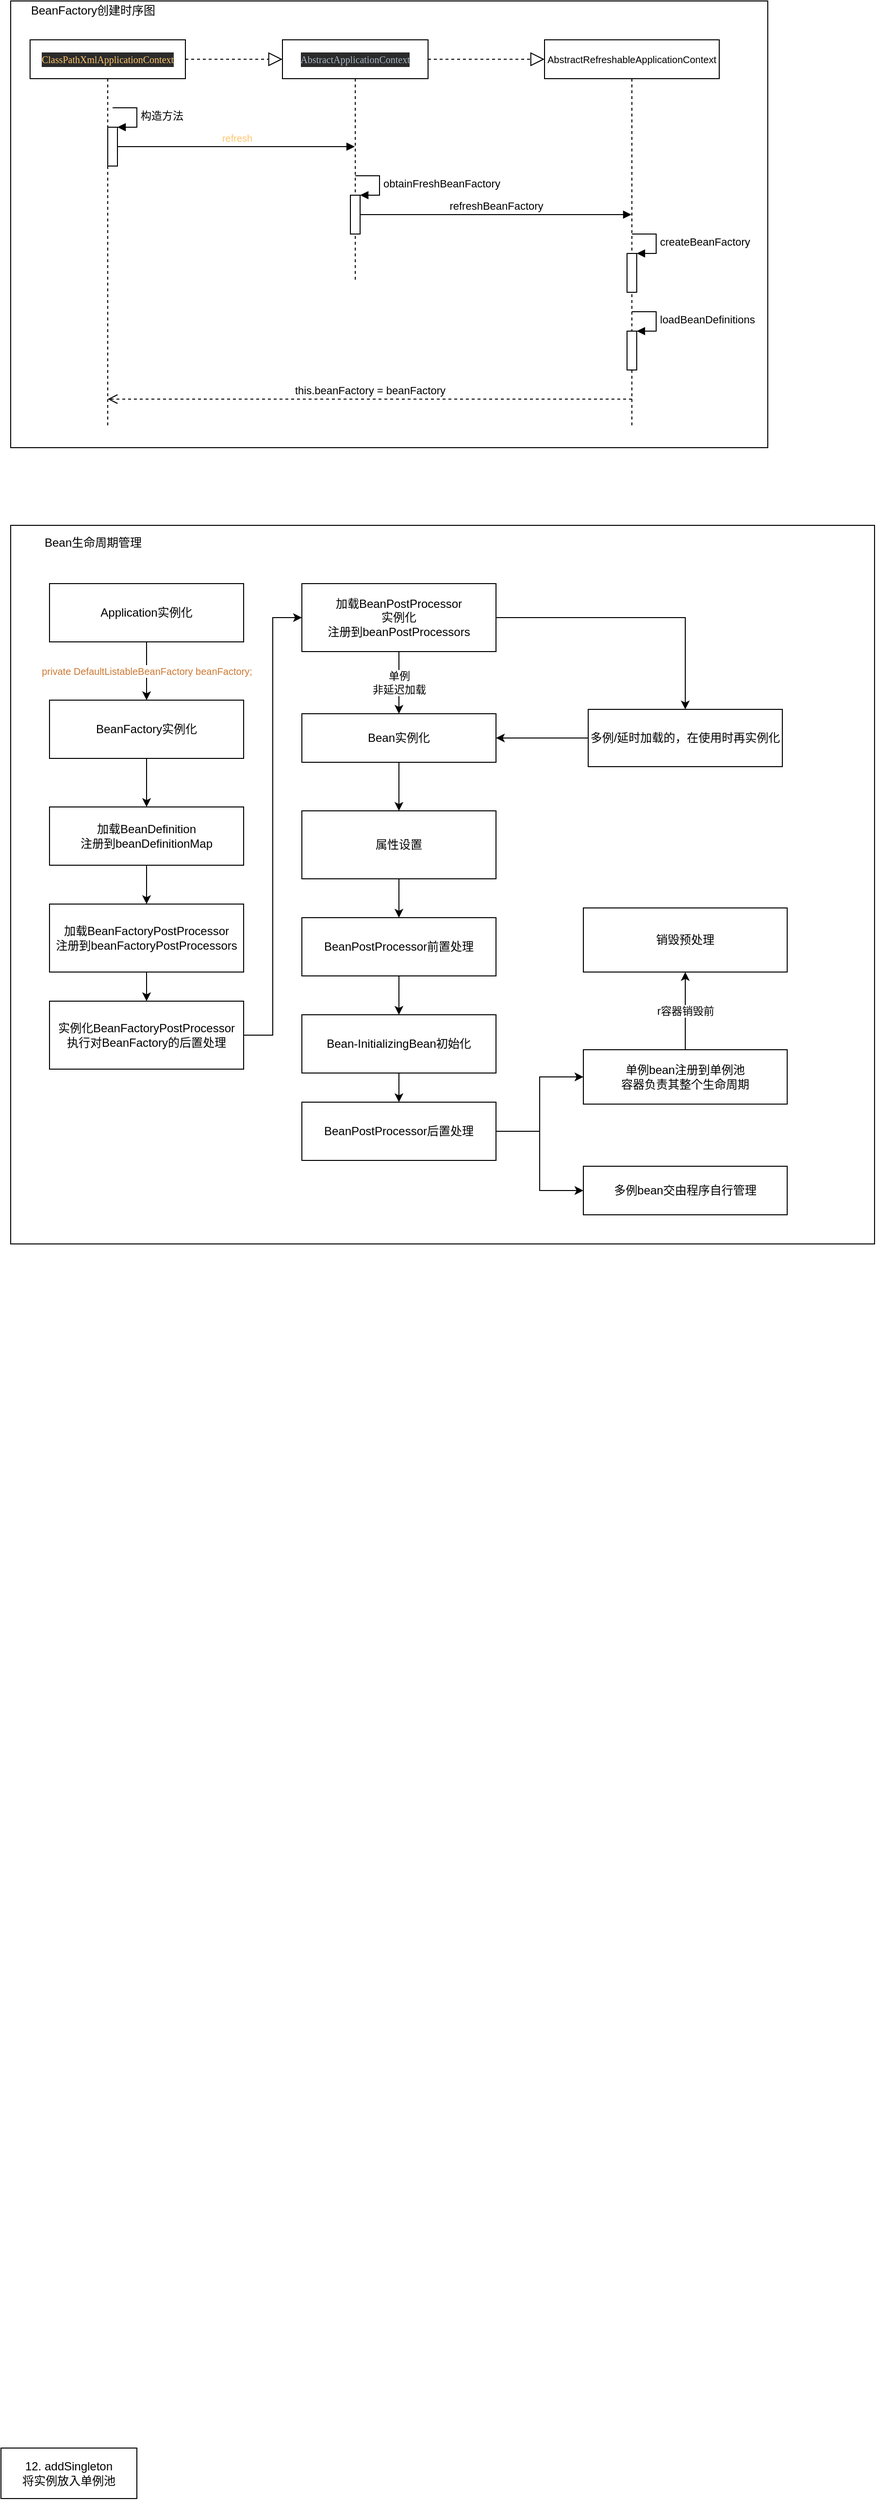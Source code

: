 <mxfile>
    <diagram id="_Zk7BVgbv5e1DSvM-_4k" name="Page-1">
        <mxGraphModel dx="2122" dy="790" grid="1" gridSize="10" guides="1" tooltips="1" connect="1" arrows="1" fold="1" page="1" pageScale="1" pageWidth="827" pageHeight="1169" math="0" shadow="0">
            <root>
                <mxCell id="0"/>
                <mxCell id="1" parent="0"/>
                <mxCell id="67" value="" style="rounded=0;whiteSpace=wrap;html=1;" vertex="1" parent="1">
                    <mxGeometry x="-810" y="560" width="890" height="740" as="geometry"/>
                </mxCell>
                <mxCell id="27" value="" style="rounded=0;whiteSpace=wrap;html=1;" vertex="1" parent="1">
                    <mxGeometry x="-810" y="20" width="780" height="460" as="geometry"/>
                </mxCell>
                <mxCell id="8" value="&lt;pre style=&quot;background-color: rgb(43 , 43 , 43) ; color: rgb(169 , 183 , 198) ; font-family: &amp;#34;source code pro&amp;#34;&quot;&gt;&lt;span style=&quot;color: rgb(255 , 198 , 109)&quot;&gt;&lt;font style=&quot;font-size: 10px&quot;&gt;ClassPathXmlApplicationContext&lt;/font&gt;&lt;/span&gt;&lt;/pre&gt;" style="shape=umlLifeline;perimeter=lifelinePerimeter;whiteSpace=wrap;html=1;container=1;collapsible=0;recursiveResize=0;outlineConnect=0;" vertex="1" parent="1">
                    <mxGeometry x="-790" y="60" width="160" height="400" as="geometry"/>
                </mxCell>
                <mxCell id="9" value="" style="html=1;points=[];perimeter=orthogonalPerimeter;" vertex="1" parent="8">
                    <mxGeometry x="80" y="90" width="10" height="40" as="geometry"/>
                </mxCell>
                <mxCell id="10" value="构造方法" style="edgeStyle=orthogonalEdgeStyle;html=1;align=left;spacingLeft=2;endArrow=block;rounded=0;entryX=1;entryY=0;" edge="1" target="9" parent="8">
                    <mxGeometry relative="1" as="geometry">
                        <mxPoint x="85" y="70" as="sourcePoint"/>
                        <Array as="points">
                            <mxPoint x="110" y="70"/>
                        </Array>
                    </mxGeometry>
                </mxCell>
                <mxCell id="11" value="&lt;pre style=&quot;background-color: rgb(43 , 43 , 43) ; color: rgb(169 , 183 , 198) ; font-family: &amp;#34;source code pro&amp;#34;&quot;&gt;&lt;font style=&quot;font-size: 10px&quot;&gt;AbstractApplicationContext&lt;/font&gt;&lt;/pre&gt;" style="shape=umlLifeline;perimeter=lifelinePerimeter;whiteSpace=wrap;html=1;container=1;collapsible=0;recursiveResize=0;outlineConnect=0;" vertex="1" parent="1">
                    <mxGeometry x="-530" y="60" width="150" height="250" as="geometry"/>
                </mxCell>
                <mxCell id="16" value="" style="html=1;points=[];perimeter=orthogonalPerimeter;" vertex="1" parent="11">
                    <mxGeometry x="70" y="160" width="10" height="40" as="geometry"/>
                </mxCell>
                <mxCell id="17" value="obtainFreshBeanFactory" style="edgeStyle=orthogonalEdgeStyle;html=1;align=left;spacingLeft=2;endArrow=block;rounded=0;entryX=1;entryY=0;" edge="1" target="16" parent="11">
                    <mxGeometry relative="1" as="geometry">
                        <mxPoint x="75" y="140" as="sourcePoint"/>
                        <Array as="points">
                            <mxPoint x="100" y="140"/>
                        </Array>
                    </mxGeometry>
                </mxCell>
                <mxCell id="19" value="refreshBeanFactory" style="html=1;verticalAlign=bottom;endArrow=block;" edge="1" parent="11" target="18">
                    <mxGeometry width="80" relative="1" as="geometry">
                        <mxPoint x="80" y="180" as="sourcePoint"/>
                        <mxPoint x="160" y="180" as="targetPoint"/>
                    </mxGeometry>
                </mxCell>
                <mxCell id="12" value="&lt;font color=&quot;#ffc66d&quot;&gt;&lt;span style=&quot;font-size: 10px&quot;&gt;refresh&lt;/span&gt;&lt;/font&gt;" style="html=1;verticalAlign=bottom;endArrow=block;" edge="1" parent="1" target="11">
                    <mxGeometry width="80" relative="1" as="geometry">
                        <mxPoint x="-700" y="170" as="sourcePoint"/>
                        <mxPoint x="-620" y="170" as="targetPoint"/>
                        <Array as="points"/>
                    </mxGeometry>
                </mxCell>
                <mxCell id="13" value="" style="endArrow=block;dashed=1;endFill=0;endSize=12;html=1;entryX=0;entryY=0.08;entryDx=0;entryDy=0;entryPerimeter=0;" edge="1" parent="1" target="11">
                    <mxGeometry width="160" relative="1" as="geometry">
                        <mxPoint x="-630" y="80" as="sourcePoint"/>
                        <mxPoint x="-550" y="80" as="targetPoint"/>
                    </mxGeometry>
                </mxCell>
                <mxCell id="18" value="&lt;font style=&quot;font-size: 10px&quot;&gt;AbstractRefreshableApplicationContext&lt;/font&gt;" style="shape=umlLifeline;perimeter=lifelinePerimeter;whiteSpace=wrap;html=1;container=1;collapsible=0;recursiveResize=0;outlineConnect=0;" vertex="1" parent="1">
                    <mxGeometry x="-260" y="60" width="180" height="400" as="geometry"/>
                </mxCell>
                <mxCell id="21" value="" style="html=1;points=[];perimeter=orthogonalPerimeter;" vertex="1" parent="18">
                    <mxGeometry x="85" y="220" width="10" height="40" as="geometry"/>
                </mxCell>
                <mxCell id="22" value="createBeanFactory" style="edgeStyle=orthogonalEdgeStyle;html=1;align=left;spacingLeft=2;endArrow=block;rounded=0;entryX=1;entryY=0;" edge="1" target="21" parent="18">
                    <mxGeometry relative="1" as="geometry">
                        <mxPoint x="90" y="200" as="sourcePoint"/>
                        <Array as="points">
                            <mxPoint x="115" y="200"/>
                        </Array>
                    </mxGeometry>
                </mxCell>
                <mxCell id="23" value="" style="html=1;points=[];perimeter=orthogonalPerimeter;" vertex="1" parent="18">
                    <mxGeometry x="85" y="300" width="10" height="40" as="geometry"/>
                </mxCell>
                <mxCell id="24" value="loadBeanDefinitions" style="edgeStyle=orthogonalEdgeStyle;html=1;align=left;spacingLeft=2;endArrow=block;rounded=0;entryX=1;entryY=0;" edge="1" target="23" parent="18">
                    <mxGeometry relative="1" as="geometry">
                        <mxPoint x="90" y="280" as="sourcePoint"/>
                        <Array as="points">
                            <mxPoint x="115" y="280"/>
                        </Array>
                    </mxGeometry>
                </mxCell>
                <mxCell id="26" value="this.beanFactory = beanFactory" style="html=1;verticalAlign=bottom;endArrow=open;dashed=1;endSize=8;" edge="1" parent="18" target="8">
                    <mxGeometry relative="1" as="geometry">
                        <mxPoint x="90" y="370" as="sourcePoint"/>
                        <mxPoint x="10" y="370" as="targetPoint"/>
                    </mxGeometry>
                </mxCell>
                <mxCell id="20" value="" style="endArrow=block;dashed=1;endFill=0;endSize=12;html=1;" edge="1" parent="1">
                    <mxGeometry width="160" relative="1" as="geometry">
                        <mxPoint x="-380" y="80" as="sourcePoint"/>
                        <mxPoint x="-260" y="80" as="targetPoint"/>
                    </mxGeometry>
                </mxCell>
                <mxCell id="28" value="BeanFactory创建时序图" style="text;html=1;strokeColor=none;fillColor=none;align=center;verticalAlign=middle;whiteSpace=wrap;rounded=0;" vertex="1" parent="1">
                    <mxGeometry x="-810" y="20" width="170" height="20" as="geometry"/>
                </mxCell>
                <mxCell id="30" value="Bean生命周期管理" style="text;html=1;strokeColor=none;fillColor=none;align=center;verticalAlign=middle;whiteSpace=wrap;rounded=0;" vertex="1" parent="1">
                    <mxGeometry x="-795" y="570" width="140" height="15" as="geometry"/>
                </mxCell>
                <mxCell id="36" value="" style="edgeStyle=orthogonalEdgeStyle;rounded=0;orthogonalLoop=1;jettySize=auto;html=1;" edge="1" parent="1" source="31" target="35">
                    <mxGeometry relative="1" as="geometry"/>
                </mxCell>
                <mxCell id="31" value="BeanFactory实例化" style="rounded=0;whiteSpace=wrap;html=1;" vertex="1" parent="1">
                    <mxGeometry x="-770" y="740" width="200" height="60" as="geometry"/>
                </mxCell>
                <mxCell id="34" value="&lt;font color=&quot;#cc7832&quot;&gt;&lt;span style=&quot;font-size: 10px&quot;&gt;private DefaultListableBeanFactory beanFactory;&lt;/span&gt;&lt;/font&gt;" style="edgeStyle=orthogonalEdgeStyle;rounded=0;orthogonalLoop=1;jettySize=auto;html=1;entryX=0.5;entryY=0;entryDx=0;entryDy=0;" edge="1" parent="1" source="32" target="31">
                    <mxGeometry relative="1" as="geometry"/>
                </mxCell>
                <mxCell id="32" value="Application实例化" style="rounded=0;whiteSpace=wrap;html=1;" vertex="1" parent="1">
                    <mxGeometry x="-770" y="620" width="200" height="60" as="geometry"/>
                </mxCell>
                <mxCell id="38" value="" style="edgeStyle=orthogonalEdgeStyle;rounded=0;orthogonalLoop=1;jettySize=auto;html=1;" edge="1" parent="1" source="35" target="37">
                    <mxGeometry relative="1" as="geometry"/>
                </mxCell>
                <mxCell id="35" value="加载BeanDefinition&lt;br&gt;注册到beanDefinitionMap" style="rounded=0;whiteSpace=wrap;html=1;" vertex="1" parent="1">
                    <mxGeometry x="-770" y="850" width="200" height="60" as="geometry"/>
                </mxCell>
                <mxCell id="53" value="" style="edgeStyle=orthogonalEdgeStyle;rounded=0;orthogonalLoop=1;jettySize=auto;html=1;" edge="1" parent="1" source="37" target="52">
                    <mxGeometry relative="1" as="geometry"/>
                </mxCell>
                <mxCell id="37" value="加载BeanFactoryPostProcessor&lt;br&gt;注册到beanFactoryPostProcessors" style="rounded=0;whiteSpace=wrap;html=1;" vertex="1" parent="1">
                    <mxGeometry x="-770" y="950" width="200" height="70" as="geometry"/>
                </mxCell>
                <mxCell id="42" value="" style="edgeStyle=orthogonalEdgeStyle;rounded=0;orthogonalLoop=1;jettySize=auto;html=1;" edge="1" parent="1" source="39" target="41">
                    <mxGeometry relative="1" as="geometry"/>
                </mxCell>
                <mxCell id="39" value="Bean实例化" style="rounded=0;whiteSpace=wrap;html=1;" vertex="1" parent="1">
                    <mxGeometry x="-510" y="754" width="200" height="50" as="geometry"/>
                </mxCell>
                <mxCell id="44" value="" style="edgeStyle=orthogonalEdgeStyle;rounded=0;orthogonalLoop=1;jettySize=auto;html=1;" edge="1" parent="1" source="41" target="43">
                    <mxGeometry relative="1" as="geometry"/>
                </mxCell>
                <mxCell id="41" value="属性设置" style="rounded=0;whiteSpace=wrap;html=1;" vertex="1" parent="1">
                    <mxGeometry x="-510" y="854" width="200" height="70" as="geometry"/>
                </mxCell>
                <mxCell id="46" value="" style="edgeStyle=orthogonalEdgeStyle;rounded=0;orthogonalLoop=1;jettySize=auto;html=1;" edge="1" parent="1" source="43" target="45">
                    <mxGeometry relative="1" as="geometry"/>
                </mxCell>
                <mxCell id="43" value="BeanPostProcessor前置处理" style="rounded=0;whiteSpace=wrap;html=1;" vertex="1" parent="1">
                    <mxGeometry x="-510" y="964" width="200" height="60" as="geometry"/>
                </mxCell>
                <mxCell id="48" value="" style="edgeStyle=orthogonalEdgeStyle;rounded=0;orthogonalLoop=1;jettySize=auto;html=1;" edge="1" parent="1" source="45" target="47">
                    <mxGeometry relative="1" as="geometry"/>
                </mxCell>
                <mxCell id="45" value="Bean-InitializingBean初始化" style="rounded=0;whiteSpace=wrap;html=1;" vertex="1" parent="1">
                    <mxGeometry x="-510" y="1064" width="200" height="60" as="geometry"/>
                </mxCell>
                <mxCell id="62" style="edgeStyle=orthogonalEdgeStyle;rounded=0;orthogonalLoop=1;jettySize=auto;html=1;exitX=1;exitY=0.5;exitDx=0;exitDy=0;entryX=0;entryY=0.5;entryDx=0;entryDy=0;" edge="1" parent="1" source="47" target="60">
                    <mxGeometry relative="1" as="geometry"/>
                </mxCell>
                <mxCell id="63" style="edgeStyle=orthogonalEdgeStyle;rounded=0;orthogonalLoop=1;jettySize=auto;html=1;exitX=1;exitY=0.5;exitDx=0;exitDy=0;entryX=0;entryY=0.5;entryDx=0;entryDy=0;" edge="1" parent="1" source="47" target="61">
                    <mxGeometry relative="1" as="geometry"/>
                </mxCell>
                <mxCell id="47" value="&lt;span&gt;BeanPostProcessor后置处理&lt;/span&gt;" style="rounded=0;whiteSpace=wrap;html=1;" vertex="1" parent="1">
                    <mxGeometry x="-510" y="1154" width="200" height="60" as="geometry"/>
                </mxCell>
                <mxCell id="64" style="edgeStyle=orthogonalEdgeStyle;rounded=0;orthogonalLoop=1;jettySize=auto;html=1;entryX=0;entryY=0.5;entryDx=0;entryDy=0;" edge="1" parent="1" source="52" target="54">
                    <mxGeometry relative="1" as="geometry"/>
                </mxCell>
                <mxCell id="52" value="实例化BeanFactoryPostProcessor&lt;br&gt;执行对BeanFactory的后置处理" style="rounded=0;whiteSpace=wrap;html=1;" vertex="1" parent="1">
                    <mxGeometry x="-770" y="1050" width="200" height="70" as="geometry"/>
                </mxCell>
                <mxCell id="56" value="单例&lt;br&gt;非延迟加载" style="edgeStyle=orthogonalEdgeStyle;rounded=0;orthogonalLoop=1;jettySize=auto;html=1;" edge="1" parent="1" source="54" target="39">
                    <mxGeometry relative="1" as="geometry"/>
                </mxCell>
                <mxCell id="58" style="edgeStyle=orthogonalEdgeStyle;rounded=0;orthogonalLoop=1;jettySize=auto;html=1;entryX=0.5;entryY=0;entryDx=0;entryDy=0;" edge="1" parent="1" source="54" target="57">
                    <mxGeometry relative="1" as="geometry"/>
                </mxCell>
                <mxCell id="54" value="加载BeanPostProcessor&lt;br&gt;实例化&lt;br&gt;注册到beanPostProcessors" style="rounded=0;whiteSpace=wrap;html=1;" vertex="1" parent="1">
                    <mxGeometry x="-510" y="620" width="200" height="70" as="geometry"/>
                </mxCell>
                <mxCell id="59" style="edgeStyle=orthogonalEdgeStyle;rounded=0;orthogonalLoop=1;jettySize=auto;html=1;exitX=0;exitY=0.5;exitDx=0;exitDy=0;entryX=1;entryY=0.5;entryDx=0;entryDy=0;" edge="1" parent="1" source="57" target="39">
                    <mxGeometry relative="1" as="geometry"/>
                </mxCell>
                <mxCell id="57" value="多例/延时加载的，在使用时再实例化" style="rounded=0;whiteSpace=wrap;html=1;" vertex="1" parent="1">
                    <mxGeometry x="-215" y="749.5" width="200" height="59" as="geometry"/>
                </mxCell>
                <mxCell id="66" value="r容器销毁前" style="edgeStyle=orthogonalEdgeStyle;rounded=0;orthogonalLoop=1;jettySize=auto;html=1;" edge="1" parent="1" source="60" target="65">
                    <mxGeometry relative="1" as="geometry"/>
                </mxCell>
                <mxCell id="60" value="单例bean注册到单例池&lt;br&gt;容器负责其整个生命周期" style="rounded=0;whiteSpace=wrap;html=1;" vertex="1" parent="1">
                    <mxGeometry x="-220" y="1100" width="210" height="56" as="geometry"/>
                </mxCell>
                <mxCell id="61" value="多例bean交由程序自行管理" style="rounded=0;whiteSpace=wrap;html=1;" vertex="1" parent="1">
                    <mxGeometry x="-220" y="1220" width="210" height="50" as="geometry"/>
                </mxCell>
                <mxCell id="65" value="销毁预处理" style="rounded=0;whiteSpace=wrap;html=1;" vertex="1" parent="1">
                    <mxGeometry x="-220" y="954" width="210" height="66" as="geometry"/>
                </mxCell>
                <mxCell id="133" value="12.&amp;nbsp;addSingleton&lt;br&gt;将实例放入单例池" style="rounded=0;whiteSpace=wrap;html=1;" vertex="1" parent="1">
                    <mxGeometry x="-820" y="2540" width="140" height="52" as="geometry"/>
                </mxCell>
            </root>
        </mxGraphModel>
    </diagram>
</mxfile>